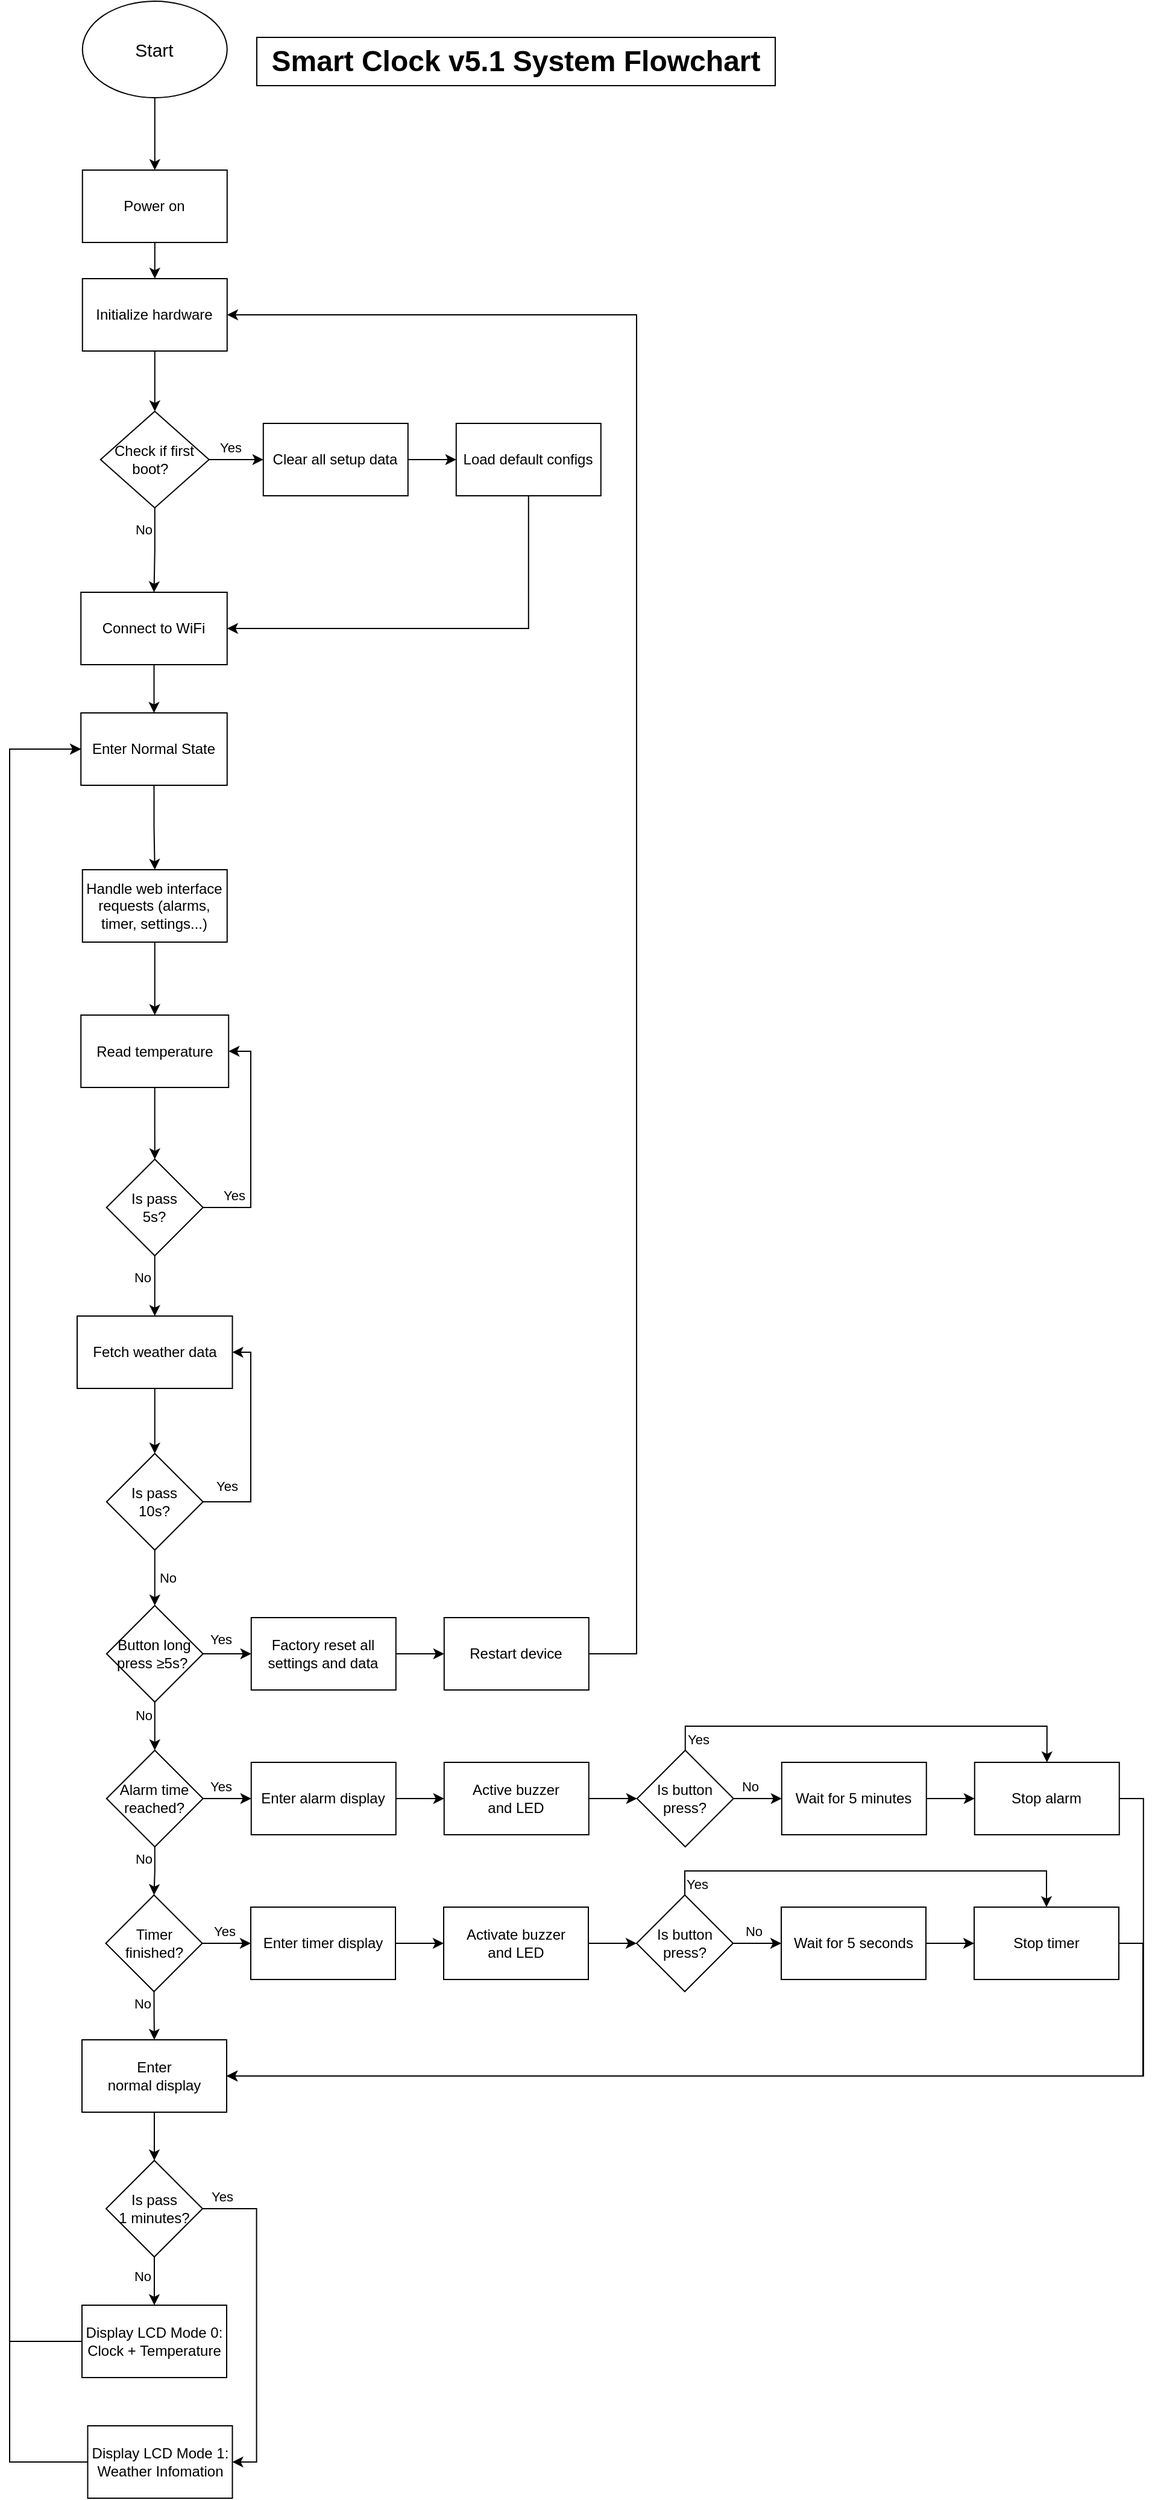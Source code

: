 <mxfile version="28.0.5">
  <diagram id="W_tIODRFpuCjmkMrIx5c" name="Trang-1">
    <mxGraphModel dx="1737" dy="200" grid="1" gridSize="10" guides="1" tooltips="1" connect="1" arrows="1" fold="1" page="1" pageScale="1" pageWidth="1169" pageHeight="827" background="none" math="0" shadow="0">
      <root>
        <mxCell id="0" />
        <mxCell id="1" parent="0" />
        <mxCell id="GLhe2Kuq0IlxSYnBa73q-52" value="" style="edgeStyle=orthogonalEdgeStyle;rounded=0;orthogonalLoop=1;jettySize=auto;html=1;" parent="1" source="GLhe2Kuq0IlxSYnBa73q-1" target="GLhe2Kuq0IlxSYnBa73q-2" edge="1">
          <mxGeometry relative="1" as="geometry" />
        </mxCell>
        <mxCell id="GLhe2Kuq0IlxSYnBa73q-1" value="&lt;font style=&quot;font-size: 15px;&quot;&gt;Start&lt;/font&gt;" style="ellipse;whiteSpace=wrap;html=1;strokeWidth=1;" parent="1" vertex="1">
          <mxGeometry x="220.39" y="1250" width="120" height="80" as="geometry" />
        </mxCell>
        <mxCell id="Title-1" value="&lt;font style=&quot;font-size: 24px;&quot;&gt;Smart Clock v5.1 System Flowchart&lt;/font&gt;" style="rounded=0;whiteSpace=wrap;html=1;fillColor=#FFFFFF;strokeColor=#000000;fontSize=16;fontStyle=1;" parent="1" vertex="1">
          <mxGeometry x="365" y="1280" width="430" height="40" as="geometry" />
        </mxCell>
        <mxCell id="GLhe2Kuq0IlxSYnBa73q-53" value="" style="edgeStyle=orthogonalEdgeStyle;rounded=0;orthogonalLoop=1;jettySize=auto;html=1;entryX=0.5;entryY=0;entryDx=0;entryDy=0;" parent="1" source="GLhe2Kuq0IlxSYnBa73q-2" target="GLhe2Kuq0IlxSYnBa73q-5" edge="1">
          <mxGeometry relative="1" as="geometry" />
        </mxCell>
        <mxCell id="GLhe2Kuq0IlxSYnBa73q-2" value="Power on" style="rounded=0;whiteSpace=wrap;html=1;strokeWidth=1;" parent="1" vertex="1">
          <mxGeometry x="220.39" y="1390" width="120" height="60" as="geometry" />
        </mxCell>
        <mxCell id="xMWZw9OLZXF2lSfb2o35-5" style="edgeStyle=orthogonalEdgeStyle;rounded=0;orthogonalLoop=1;jettySize=auto;html=1;exitX=1;exitY=0.5;exitDx=0;exitDy=0;entryX=0;entryY=0.5;entryDx=0;entryDy=0;" parent="1" source="GLhe2Kuq0IlxSYnBa73q-3" target="GLhe2Kuq0IlxSYnBa73q-7" edge="1">
          <mxGeometry relative="1" as="geometry" />
        </mxCell>
        <mxCell id="GLhe2Kuq0IlxSYnBa73q-3" value="Clear all setup data" style="rounded=0;whiteSpace=wrap;html=1;strokeWidth=1;" parent="1" vertex="1">
          <mxGeometry x="370.39" y="1600" width="120" height="60" as="geometry" />
        </mxCell>
        <mxCell id="GLhe2Kuq0IlxSYnBa73q-54" value="" style="edgeStyle=orthogonalEdgeStyle;rounded=0;orthogonalLoop=1;jettySize=auto;html=1;" parent="1" source="GLhe2Kuq0IlxSYnBa73q-4" target="GLhe2Kuq0IlxSYnBa73q-3" edge="1">
          <mxGeometry relative="1" as="geometry" />
        </mxCell>
        <mxCell id="GLhe2Kuq0IlxSYnBa73q-58" value="Yes" style="edgeLabel;html=1;align=center;verticalAlign=middle;resizable=0;points=[];" parent="GLhe2Kuq0IlxSYnBa73q-54" vertex="1" connectable="0">
          <mxGeometry x="-0.192" y="1" relative="1" as="geometry">
            <mxPoint x="-1" y="-9" as="offset" />
          </mxGeometry>
        </mxCell>
        <mxCell id="8kBhJZ6nKaIt0Slx5SDv-23" style="edgeStyle=orthogonalEdgeStyle;rounded=0;orthogonalLoop=1;jettySize=auto;html=1;exitX=0.5;exitY=1;exitDx=0;exitDy=0;entryX=0.5;entryY=0;entryDx=0;entryDy=0;" parent="1" source="GLhe2Kuq0IlxSYnBa73q-4" target="GLhe2Kuq0IlxSYnBa73q-6" edge="1">
          <mxGeometry relative="1" as="geometry" />
        </mxCell>
        <mxCell id="8kBhJZ6nKaIt0Slx5SDv-24" value="No" style="edgeLabel;html=1;align=center;verticalAlign=middle;resizable=0;points=[];" parent="8kBhJZ6nKaIt0Slx5SDv-23" vertex="1" connectable="0">
          <mxGeometry x="-0.513" relative="1" as="geometry">
            <mxPoint x="-10" y="1" as="offset" />
          </mxGeometry>
        </mxCell>
        <mxCell id="GLhe2Kuq0IlxSYnBa73q-4" value="&lt;div&gt;Check if first boot?&amp;nbsp;&amp;nbsp;&lt;/div&gt;" style="rhombus;whiteSpace=wrap;html=1;strokeWidth=1;" parent="1" vertex="1">
          <mxGeometry x="235.39" y="1590" width="90" height="80" as="geometry" />
        </mxCell>
        <mxCell id="xMWZw9OLZXF2lSfb2o35-1" style="edgeStyle=orthogonalEdgeStyle;rounded=0;orthogonalLoop=1;jettySize=auto;html=1;exitX=0.5;exitY=1;exitDx=0;exitDy=0;entryX=0.5;entryY=0;entryDx=0;entryDy=0;" parent="1" source="GLhe2Kuq0IlxSYnBa73q-5" target="GLhe2Kuq0IlxSYnBa73q-4" edge="1">
          <mxGeometry relative="1" as="geometry" />
        </mxCell>
        <mxCell id="GLhe2Kuq0IlxSYnBa73q-5" value="Initialize hardware" style="rounded=0;whiteSpace=wrap;html=1;strokeWidth=1;" parent="1" vertex="1">
          <mxGeometry x="220.39" y="1480" width="120" height="60" as="geometry" />
        </mxCell>
        <mxCell id="xMWZw9OLZXF2lSfb2o35-7" style="edgeStyle=orthogonalEdgeStyle;rounded=0;orthogonalLoop=1;jettySize=auto;html=1;exitX=0.5;exitY=1;exitDx=0;exitDy=0;entryX=0.5;entryY=0;entryDx=0;entryDy=0;" parent="1" source="GLhe2Kuq0IlxSYnBa73q-6" target="GLhe2Kuq0IlxSYnBa73q-8" edge="1">
          <mxGeometry relative="1" as="geometry" />
        </mxCell>
        <mxCell id="GLhe2Kuq0IlxSYnBa73q-6" value="Connect to WiFi" style="rounded=0;whiteSpace=wrap;html=1;strokeWidth=1;" parent="1" vertex="1">
          <mxGeometry x="219.12" y="1740" width="121.27" height="60" as="geometry" />
        </mxCell>
        <mxCell id="8kBhJZ6nKaIt0Slx5SDv-79" style="edgeStyle=orthogonalEdgeStyle;rounded=0;orthogonalLoop=1;jettySize=auto;html=1;exitX=0.5;exitY=1;exitDx=0;exitDy=0;entryX=1;entryY=0.5;entryDx=0;entryDy=0;" parent="1" source="GLhe2Kuq0IlxSYnBa73q-7" target="GLhe2Kuq0IlxSYnBa73q-6" edge="1">
          <mxGeometry relative="1" as="geometry" />
        </mxCell>
        <mxCell id="GLhe2Kuq0IlxSYnBa73q-7" value="Load default configs" style="rounded=0;whiteSpace=wrap;html=1;strokeWidth=1;" parent="1" vertex="1">
          <mxGeometry x="530.39" y="1600" width="120" height="60" as="geometry" />
        </mxCell>
        <mxCell id="8kBhJZ6nKaIt0Slx5SDv-40" value="" style="edgeStyle=orthogonalEdgeStyle;rounded=0;orthogonalLoop=1;jettySize=auto;html=1;" parent="1" source="GLhe2Kuq0IlxSYnBa73q-8" target="GLhe2Kuq0IlxSYnBa73q-14" edge="1">
          <mxGeometry relative="1" as="geometry" />
        </mxCell>
        <mxCell id="GLhe2Kuq0IlxSYnBa73q-8" value="Enter Normal State" style="rounded=0;whiteSpace=wrap;html=1;strokeWidth=1;" parent="1" vertex="1">
          <mxGeometry x="219.12" y="1840" width="121.27" height="60" as="geometry" />
        </mxCell>
        <mxCell id="8kBhJZ6nKaIt0Slx5SDv-30" value="" style="edgeStyle=orthogonalEdgeStyle;rounded=0;orthogonalLoop=1;jettySize=auto;html=1;" parent="1" source="GLhe2Kuq0IlxSYnBa73q-11" target="8kBhJZ6nKaIt0Slx5SDv-29" edge="1">
          <mxGeometry relative="1" as="geometry" />
        </mxCell>
        <mxCell id="GLhe2Kuq0IlxSYnBa73q-11" value="Read temperature" style="rounded=0;whiteSpace=wrap;html=1;strokeWidth=1;" parent="1" vertex="1">
          <mxGeometry x="219.12" y="2090.5" width="122.5" height="60" as="geometry" />
        </mxCell>
        <mxCell id="8kBhJZ6nKaIt0Slx5SDv-36" value="" style="edgeStyle=orthogonalEdgeStyle;rounded=0;orthogonalLoop=1;jettySize=auto;html=1;" parent="1" source="GLhe2Kuq0IlxSYnBa73q-13" target="8kBhJZ6nKaIt0Slx5SDv-35" edge="1">
          <mxGeometry relative="1" as="geometry" />
        </mxCell>
        <mxCell id="GLhe2Kuq0IlxSYnBa73q-13" value="Fetch weather data" style="rounded=0;whiteSpace=wrap;html=1;" parent="1" vertex="1">
          <mxGeometry x="216" y="2340" width="128.75" height="60" as="geometry" />
        </mxCell>
        <mxCell id="GZuMhr4VgQg-RMSn4dlr-65" style="edgeStyle=orthogonalEdgeStyle;rounded=0;orthogonalLoop=1;jettySize=auto;html=1;exitX=0.5;exitY=1;exitDx=0;exitDy=0;entryX=0.5;entryY=0;entryDx=0;entryDy=0;" parent="1" source="GLhe2Kuq0IlxSYnBa73q-14" target="GLhe2Kuq0IlxSYnBa73q-11" edge="1">
          <mxGeometry relative="1" as="geometry" />
        </mxCell>
        <mxCell id="GLhe2Kuq0IlxSYnBa73q-14" value="Handle web interface requests (alarms, timer, settings...)" style="rounded=0;whiteSpace=wrap;html=1;" parent="1" vertex="1">
          <mxGeometry x="220.39" y="1970" width="120" height="60" as="geometry" />
        </mxCell>
        <mxCell id="GLhe2Kuq0IlxSYnBa73q-80" value="" style="edgeStyle=orthogonalEdgeStyle;rounded=0;orthogonalLoop=1;jettySize=auto;html=1;entryX=0.5;entryY=0;entryDx=0;entryDy=0;exitX=0.5;exitY=1;exitDx=0;exitDy=0;" parent="1" source="8kBhJZ6nKaIt0Slx5SDv-35" target="GLhe2Kuq0IlxSYnBa73q-109" edge="1">
          <mxGeometry relative="1" as="geometry">
            <mxPoint x="220" y="1710" as="targetPoint" />
            <mxPoint x="231.333" y="1660" as="sourcePoint" />
          </mxGeometry>
        </mxCell>
        <mxCell id="8kBhJZ6nKaIt0Slx5SDv-41" value="No" style="edgeLabel;html=1;align=center;verticalAlign=middle;resizable=0;points=[];" parent="GLhe2Kuq0IlxSYnBa73q-80" vertex="1" connectable="0">
          <mxGeometry x="-0.286" y="3" relative="1" as="geometry">
            <mxPoint x="7" y="6" as="offset" />
          </mxGeometry>
        </mxCell>
        <mxCell id="GLhe2Kuq0IlxSYnBa73q-112" value="" style="edgeStyle=orthogonalEdgeStyle;rounded=0;orthogonalLoop=1;jettySize=auto;html=1;" parent="1" source="GLhe2Kuq0IlxSYnBa73q-31" target="GLhe2Kuq0IlxSYnBa73q-32" edge="1">
          <mxGeometry relative="1" as="geometry" />
        </mxCell>
        <mxCell id="GLhe2Kuq0IlxSYnBa73q-31" value="Factory reset all settings and data" style="rounded=0;whiteSpace=wrap;html=1;" parent="1" vertex="1">
          <mxGeometry x="360.39" y="2590" width="120" height="60" as="geometry" />
        </mxCell>
        <mxCell id="GZuMhr4VgQg-RMSn4dlr-63" style="edgeStyle=orthogonalEdgeStyle;rounded=0;orthogonalLoop=1;jettySize=auto;html=1;exitX=1;exitY=0.5;exitDx=0;exitDy=0;entryX=1;entryY=0.5;entryDx=0;entryDy=0;" parent="1" source="GLhe2Kuq0IlxSYnBa73q-32" target="GLhe2Kuq0IlxSYnBa73q-5" edge="1">
          <mxGeometry relative="1" as="geometry">
            <mxPoint x="680" y="2500" as="targetPoint" />
            <Array as="points">
              <mxPoint x="680" y="2620" />
              <mxPoint x="680" y="1510" />
            </Array>
          </mxGeometry>
        </mxCell>
        <mxCell id="GLhe2Kuq0IlxSYnBa73q-32" value="Restart device" style="rounded=0;whiteSpace=wrap;html=1;" parent="1" vertex="1">
          <mxGeometry x="520.39" y="2590" width="120" height="60" as="geometry" />
        </mxCell>
        <mxCell id="GLhe2Kuq0IlxSYnBa73q-118" value="" style="edgeStyle=orthogonalEdgeStyle;rounded=0;orthogonalLoop=1;jettySize=auto;html=1;" parent="1" source="GLhe2Kuq0IlxSYnBa73q-35" target="GLhe2Kuq0IlxSYnBa73q-36" edge="1">
          <mxGeometry relative="1" as="geometry" />
        </mxCell>
        <mxCell id="GLhe2Kuq0IlxSYnBa73q-35" value="Enter alarm display" style="rounded=0;whiteSpace=wrap;html=1;" parent="1" vertex="1">
          <mxGeometry x="360.38" y="2710" width="120" height="60" as="geometry" />
        </mxCell>
        <mxCell id="8kBhJZ6nKaIt0Slx5SDv-2" value="" style="edgeStyle=orthogonalEdgeStyle;rounded=0;orthogonalLoop=1;jettySize=auto;html=1;" parent="1" source="GLhe2Kuq0IlxSYnBa73q-36" target="8kBhJZ6nKaIt0Slx5SDv-1" edge="1">
          <mxGeometry relative="1" as="geometry" />
        </mxCell>
        <mxCell id="GLhe2Kuq0IlxSYnBa73q-36" value="Active buzzer &lt;br&gt;and LED" style="rounded=0;whiteSpace=wrap;html=1;" parent="1" vertex="1">
          <mxGeometry x="520.38" y="2710" width="120" height="60" as="geometry" />
        </mxCell>
        <mxCell id="8kBhJZ6nKaIt0Slx5SDv-72" style="edgeStyle=orthogonalEdgeStyle;rounded=0;orthogonalLoop=1;jettySize=auto;html=1;exitX=1;exitY=0.5;exitDx=0;exitDy=0;entryX=1;entryY=0.5;entryDx=0;entryDy=0;" parent="1" source="GLhe2Kuq0IlxSYnBa73q-38" target="GLhe2Kuq0IlxSYnBa73q-44" edge="1">
          <mxGeometry relative="1" as="geometry" />
        </mxCell>
        <mxCell id="GLhe2Kuq0IlxSYnBa73q-38" value="Stop alarm" style="rounded=0;whiteSpace=wrap;html=1;" parent="1" vertex="1">
          <mxGeometry x="960.38" y="2710" width="120" height="60" as="geometry" />
        </mxCell>
        <mxCell id="GLhe2Kuq0IlxSYnBa73q-128" value="" style="edgeStyle=orthogonalEdgeStyle;rounded=0;orthogonalLoop=1;jettySize=auto;html=1;" parent="1" source="GLhe2Kuq0IlxSYnBa73q-41" target="GLhe2Kuq0IlxSYnBa73q-42" edge="1">
          <mxGeometry relative="1" as="geometry" />
        </mxCell>
        <mxCell id="GLhe2Kuq0IlxSYnBa73q-41" value="Enter&amp;nbsp;&lt;span style=&quot;background-color: transparent; color: light-dark(rgb(0, 0, 0), rgb(255, 255, 255));&quot;&gt;timer display&lt;/span&gt;" style="rounded=0;whiteSpace=wrap;html=1;" parent="1" vertex="1">
          <mxGeometry x="360" y="2830" width="120" height="60" as="geometry" />
        </mxCell>
        <mxCell id="8kBhJZ6nKaIt0Slx5SDv-13" value="" style="edgeStyle=orthogonalEdgeStyle;rounded=0;orthogonalLoop=1;jettySize=auto;html=1;" parent="1" source="GLhe2Kuq0IlxSYnBa73q-42" target="8kBhJZ6nKaIt0Slx5SDv-12" edge="1">
          <mxGeometry relative="1" as="geometry" />
        </mxCell>
        <mxCell id="GLhe2Kuq0IlxSYnBa73q-42" value="Activate buzzer &lt;br&gt;and LED" style="rounded=0;whiteSpace=wrap;html=1;" parent="1" vertex="1">
          <mxGeometry x="520" y="2830" width="120" height="60" as="geometry" />
        </mxCell>
        <mxCell id="8kBhJZ6nKaIt0Slx5SDv-68" style="edgeStyle=orthogonalEdgeStyle;rounded=0;orthogonalLoop=1;jettySize=auto;html=1;exitX=0.5;exitY=1;exitDx=0;exitDy=0;entryX=0.5;entryY=0;entryDx=0;entryDy=0;" parent="1" source="GLhe2Kuq0IlxSYnBa73q-44" target="8kBhJZ6nKaIt0Slx5SDv-48" edge="1">
          <mxGeometry relative="1" as="geometry" />
        </mxCell>
        <mxCell id="GLhe2Kuq0IlxSYnBa73q-44" value="Enter &lt;br&gt;normal display" style="rounded=0;whiteSpace=wrap;html=1;" parent="1" vertex="1">
          <mxGeometry x="220" y="2940" width="120" height="60" as="geometry" />
        </mxCell>
        <mxCell id="GLhe2Kuq0IlxSYnBa73q-134" value="" style="edgeStyle=orthogonalEdgeStyle;rounded=0;orthogonalLoop=1;jettySize=auto;html=1;" parent="1" edge="1">
          <mxGeometry relative="1" as="geometry">
            <mxPoint x="480" y="3080" as="sourcePoint" />
          </mxGeometry>
        </mxCell>
        <mxCell id="GLhe2Kuq0IlxSYnBa73q-135" value="" style="edgeStyle=orthogonalEdgeStyle;rounded=0;orthogonalLoop=1;jettySize=auto;html=1;" parent="1" edge="1">
          <mxGeometry relative="1" as="geometry">
            <mxPoint x="640" y="3080" as="sourcePoint" />
          </mxGeometry>
        </mxCell>
        <mxCell id="ButtonInterrupt-Edge1" value="" style="edgeStyle=orthogonalEdgeStyle;rounded=0;orthogonalLoop=1;jettySize=auto;html=1;strokeColor=#d6b656;" parent="1" edge="1">
          <mxGeometry relative="1" as="geometry">
            <mxPoint x="470" y="1810" as="sourcePoint" />
          </mxGeometry>
        </mxCell>
        <mxCell id="ButtonInterrupt-Edge2" value="" style="edgeStyle=orthogonalEdgeStyle;rounded=0;orthogonalLoop=1;jettySize=auto;html=1;strokeColor=#d6b656;" parent="1" edge="1">
          <mxGeometry relative="1" as="geometry">
            <mxPoint x="470" y="1860" as="sourcePoint" />
          </mxGeometry>
        </mxCell>
        <mxCell id="GLhe2Kuq0IlxSYnBa73q-110" value="" style="edgeStyle=orthogonalEdgeStyle;rounded=0;orthogonalLoop=1;jettySize=auto;html=1;exitX=1;exitY=0.5;exitDx=0;exitDy=0;" parent="1" source="GLhe2Kuq0IlxSYnBa73q-109" target="GLhe2Kuq0IlxSYnBa73q-31" edge="1">
          <mxGeometry relative="1" as="geometry">
            <mxPoint x="150" y="2481" as="sourcePoint" />
          </mxGeometry>
        </mxCell>
        <mxCell id="GLhe2Kuq0IlxSYnBa73q-111" value="Yes" style="edgeLabel;html=1;align=center;verticalAlign=middle;resizable=0;points=[];" parent="GLhe2Kuq0IlxSYnBa73q-110" vertex="1" connectable="0">
          <mxGeometry x="-0.263" y="1" relative="1" as="geometry">
            <mxPoint y="-11" as="offset" />
          </mxGeometry>
        </mxCell>
        <mxCell id="GZuMhr4VgQg-RMSn4dlr-56" style="edgeStyle=orthogonalEdgeStyle;rounded=0;orthogonalLoop=1;jettySize=auto;html=1;exitX=0.5;exitY=1;exitDx=0;exitDy=0;entryX=0.5;entryY=0;entryDx=0;entryDy=0;" parent="1" source="GLhe2Kuq0IlxSYnBa73q-109" target="GLhe2Kuq0IlxSYnBa73q-116" edge="1">
          <mxGeometry relative="1" as="geometry" />
        </mxCell>
        <mxCell id="GZuMhr4VgQg-RMSn4dlr-57" value="No" style="edgeLabel;html=1;align=center;verticalAlign=middle;resizable=0;points=[];" parent="GZuMhr4VgQg-RMSn4dlr-56" vertex="1" connectable="0">
          <mxGeometry x="-0.267" y="-1" relative="1" as="geometry">
            <mxPoint x="-9" y="-4" as="offset" />
          </mxGeometry>
        </mxCell>
        <mxCell id="GLhe2Kuq0IlxSYnBa73q-109" value="Button long press&amp;nbsp;≥5s?&amp;nbsp;" style="rhombus;whiteSpace=wrap;html=1;" parent="1" vertex="1">
          <mxGeometry x="240.39" y="2580" width="80" height="80" as="geometry" />
        </mxCell>
        <mxCell id="GLhe2Kuq0IlxSYnBa73q-117" value="" style="edgeStyle=orthogonalEdgeStyle;rounded=0;orthogonalLoop=1;jettySize=auto;html=1;" parent="1" source="GLhe2Kuq0IlxSYnBa73q-116" target="GLhe2Kuq0IlxSYnBa73q-35" edge="1">
          <mxGeometry relative="1" as="geometry" />
        </mxCell>
        <mxCell id="GLhe2Kuq0IlxSYnBa73q-123" value="Yes" style="edgeLabel;html=1;align=center;verticalAlign=middle;resizable=0;points=[];" parent="GLhe2Kuq0IlxSYnBa73q-117" vertex="1" connectable="0">
          <mxGeometry x="-0.2" y="-1" relative="1" as="geometry">
            <mxPoint x="-2" y="-11" as="offset" />
          </mxGeometry>
        </mxCell>
        <mxCell id="GLhe2Kuq0IlxSYnBa73q-124" style="edgeStyle=orthogonalEdgeStyle;rounded=0;orthogonalLoop=1;jettySize=auto;html=1;exitX=0.5;exitY=1;exitDx=0;exitDy=0;entryX=0.5;entryY=0;entryDx=0;entryDy=0;" parent="1" source="GLhe2Kuq0IlxSYnBa73q-116" target="GLhe2Kuq0IlxSYnBa73q-125" edge="1">
          <mxGeometry relative="1" as="geometry">
            <mxPoint x="280" y="2820" as="targetPoint" />
            <Array as="points" />
          </mxGeometry>
        </mxCell>
        <mxCell id="GLhe2Kuq0IlxSYnBa73q-143" value="No" style="edgeLabel;html=1;align=center;verticalAlign=middle;resizable=0;points=[];" parent="GLhe2Kuq0IlxSYnBa73q-124" vertex="1" connectable="0">
          <mxGeometry x="-0.948" y="4" relative="1" as="geometry">
            <mxPoint x="-14" y="9" as="offset" />
          </mxGeometry>
        </mxCell>
        <mxCell id="GLhe2Kuq0IlxSYnBa73q-116" value="Alarm time reached?" style="rhombus;whiteSpace=wrap;html=1;" parent="1" vertex="1">
          <mxGeometry x="240.38" y="2700" width="80" height="80" as="geometry" />
        </mxCell>
        <mxCell id="GLhe2Kuq0IlxSYnBa73q-126" value="" style="edgeStyle=orthogonalEdgeStyle;rounded=0;orthogonalLoop=1;jettySize=auto;html=1;" parent="1" source="GLhe2Kuq0IlxSYnBa73q-125" target="GLhe2Kuq0IlxSYnBa73q-41" edge="1">
          <mxGeometry relative="1" as="geometry" />
        </mxCell>
        <mxCell id="GLhe2Kuq0IlxSYnBa73q-127" value="Yes" style="edgeLabel;html=1;align=center;verticalAlign=middle;resizable=0;points=[];" parent="GLhe2Kuq0IlxSYnBa73q-126" vertex="1" connectable="0">
          <mxGeometry x="-0.4" relative="1" as="geometry">
            <mxPoint x="6" y="-10" as="offset" />
          </mxGeometry>
        </mxCell>
        <mxCell id="8kBhJZ6nKaIt0Slx5SDv-69" style="edgeStyle=orthogonalEdgeStyle;rounded=0;orthogonalLoop=1;jettySize=auto;html=1;exitX=0.5;exitY=1;exitDx=0;exitDy=0;entryX=0.5;entryY=0;entryDx=0;entryDy=0;" parent="1" source="GLhe2Kuq0IlxSYnBa73q-125" target="GLhe2Kuq0IlxSYnBa73q-44" edge="1">
          <mxGeometry relative="1" as="geometry" />
        </mxCell>
        <mxCell id="8kBhJZ6nKaIt0Slx5SDv-78" value="No" style="edgeLabel;html=1;align=center;verticalAlign=middle;resizable=0;points=[];" parent="8kBhJZ6nKaIt0Slx5SDv-69" vertex="1" connectable="0">
          <mxGeometry x="-0.164" relative="1" as="geometry">
            <mxPoint x="-10" y="-7" as="offset" />
          </mxGeometry>
        </mxCell>
        <mxCell id="GLhe2Kuq0IlxSYnBa73q-125" value="Timer finished?" style="rhombus;whiteSpace=wrap;html=1;" parent="1" vertex="1">
          <mxGeometry x="239.75" y="2820" width="80" height="80" as="geometry" />
        </mxCell>
        <mxCell id="GLhe2Kuq0IlxSYnBa73q-137" style="edgeStyle=orthogonalEdgeStyle;rounded=0;orthogonalLoop=1;jettySize=auto;html=1;exitX=1;exitY=0.5;exitDx=0;exitDy=0;entryX=0;entryY=0.5;entryDx=0;entryDy=0;" parent="1" edge="1">
          <mxGeometry relative="1" as="geometry">
            <mxPoint x="320" y="3080" as="sourcePoint" />
          </mxGeometry>
        </mxCell>
        <mxCell id="GLhe2Kuq0IlxSYnBa73q-138" value="Yes" style="edgeLabel;html=1;align=center;verticalAlign=middle;resizable=0;points=[];" parent="GLhe2Kuq0IlxSYnBa73q-137" vertex="1" connectable="0">
          <mxGeometry x="-0.438" y="-1" relative="1" as="geometry">
            <mxPoint x="7" y="-11" as="offset" />
          </mxGeometry>
        </mxCell>
        <mxCell id="8kBhJZ6nKaIt0Slx5SDv-26" value="" style="edgeStyle=orthogonalEdgeStyle;rounded=0;orthogonalLoop=1;jettySize=auto;html=1;entryX=0;entryY=0.5;entryDx=0;entryDy=0;exitX=0;exitY=0.5;exitDx=0;exitDy=0;" parent="1" source="8kBhJZ6nKaIt0Slx5SDv-50" target="GLhe2Kuq0IlxSYnBa73q-8" edge="1">
          <mxGeometry relative="1" as="geometry">
            <mxPoint x="40" y="3230" as="sourcePoint" />
            <Array as="points">
              <mxPoint x="160" y="3290" />
              <mxPoint x="160" y="1870" />
            </Array>
          </mxGeometry>
        </mxCell>
        <mxCell id="8kBhJZ6nKaIt0Slx5SDv-7" value="" style="edgeStyle=orthogonalEdgeStyle;rounded=0;orthogonalLoop=1;jettySize=auto;html=1;" parent="1" source="8kBhJZ6nKaIt0Slx5SDv-1" target="8kBhJZ6nKaIt0Slx5SDv-5" edge="1">
          <mxGeometry relative="1" as="geometry" />
        </mxCell>
        <mxCell id="8kBhJZ6nKaIt0Slx5SDv-11" value="No" style="edgeLabel;html=1;align=center;verticalAlign=middle;resizable=0;points=[];" parent="8kBhJZ6nKaIt0Slx5SDv-7" vertex="1" connectable="0">
          <mxGeometry x="-0.33" y="4" relative="1" as="geometry">
            <mxPoint y="-6" as="offset" />
          </mxGeometry>
        </mxCell>
        <mxCell id="8kBhJZ6nKaIt0Slx5SDv-9" style="edgeStyle=orthogonalEdgeStyle;rounded=0;orthogonalLoop=1;jettySize=auto;html=1;exitX=0.5;exitY=0;exitDx=0;exitDy=0;entryX=0.5;entryY=0;entryDx=0;entryDy=0;" parent="1" source="8kBhJZ6nKaIt0Slx5SDv-1" target="GLhe2Kuq0IlxSYnBa73q-38" edge="1">
          <mxGeometry relative="1" as="geometry">
            <Array as="points">
              <mxPoint x="720" y="2680" />
              <mxPoint x="1020" y="2680" />
            </Array>
          </mxGeometry>
        </mxCell>
        <mxCell id="8kBhJZ6nKaIt0Slx5SDv-10" value="Yes" style="edgeLabel;html=1;align=center;verticalAlign=middle;resizable=0;points=[];" parent="8kBhJZ6nKaIt0Slx5SDv-9" vertex="1" connectable="0">
          <mxGeometry x="-0.931" y="3" relative="1" as="geometry">
            <mxPoint x="13" y="3" as="offset" />
          </mxGeometry>
        </mxCell>
        <mxCell id="8kBhJZ6nKaIt0Slx5SDv-1" value="Is button press?" style="rhombus;whiteSpace=wrap;html=1;rounded=0;" parent="1" vertex="1">
          <mxGeometry x="680.38" y="2700" width="80" height="80" as="geometry" />
        </mxCell>
        <mxCell id="8kBhJZ6nKaIt0Slx5SDv-8" value="" style="edgeStyle=orthogonalEdgeStyle;rounded=0;orthogonalLoop=1;jettySize=auto;html=1;" parent="1" source="8kBhJZ6nKaIt0Slx5SDv-5" target="GLhe2Kuq0IlxSYnBa73q-38" edge="1">
          <mxGeometry relative="1" as="geometry" />
        </mxCell>
        <mxCell id="8kBhJZ6nKaIt0Slx5SDv-5" value="Wait for 5 minutes" style="rounded=0;whiteSpace=wrap;html=1;" parent="1" vertex="1">
          <mxGeometry x="800.38" y="2710" width="120" height="60" as="geometry" />
        </mxCell>
        <mxCell id="8kBhJZ6nKaIt0Slx5SDv-15" value="" style="edgeStyle=orthogonalEdgeStyle;rounded=0;orthogonalLoop=1;jettySize=auto;html=1;" parent="1" source="8kBhJZ6nKaIt0Slx5SDv-12" target="8kBhJZ6nKaIt0Slx5SDv-14" edge="1">
          <mxGeometry relative="1" as="geometry" />
        </mxCell>
        <mxCell id="8kBhJZ6nKaIt0Slx5SDv-21" value="No" style="edgeLabel;html=1;align=center;verticalAlign=middle;resizable=0;points=[];" parent="8kBhJZ6nKaIt0Slx5SDv-15" vertex="1" connectable="0">
          <mxGeometry x="-0.18" relative="1" as="geometry">
            <mxPoint y="-10" as="offset" />
          </mxGeometry>
        </mxCell>
        <mxCell id="8kBhJZ6nKaIt0Slx5SDv-19" style="edgeStyle=orthogonalEdgeStyle;rounded=0;orthogonalLoop=1;jettySize=auto;html=1;exitX=0.5;exitY=0;exitDx=0;exitDy=0;entryX=0.5;entryY=0;entryDx=0;entryDy=0;" parent="1" source="8kBhJZ6nKaIt0Slx5SDv-12" target="8kBhJZ6nKaIt0Slx5SDv-16" edge="1">
          <mxGeometry relative="1" as="geometry">
            <Array as="points">
              <mxPoint x="720" y="2800" />
              <mxPoint x="1020" y="2800" />
            </Array>
          </mxGeometry>
        </mxCell>
        <mxCell id="8kBhJZ6nKaIt0Slx5SDv-20" value="Yes" style="edgeLabel;html=1;align=center;verticalAlign=middle;resizable=0;points=[];" parent="8kBhJZ6nKaIt0Slx5SDv-19" vertex="1" connectable="0">
          <mxGeometry x="-0.915" y="-1" relative="1" as="geometry">
            <mxPoint x="9" y="6" as="offset" />
          </mxGeometry>
        </mxCell>
        <mxCell id="8kBhJZ6nKaIt0Slx5SDv-12" value="Is button press?" style="rhombus;whiteSpace=wrap;html=1;rounded=0;" parent="1" vertex="1">
          <mxGeometry x="680" y="2820" width="80" height="80" as="geometry" />
        </mxCell>
        <mxCell id="8kBhJZ6nKaIt0Slx5SDv-17" value="" style="edgeStyle=orthogonalEdgeStyle;rounded=0;orthogonalLoop=1;jettySize=auto;html=1;" parent="1" source="8kBhJZ6nKaIt0Slx5SDv-14" target="8kBhJZ6nKaIt0Slx5SDv-16" edge="1">
          <mxGeometry relative="1" as="geometry" />
        </mxCell>
        <mxCell id="8kBhJZ6nKaIt0Slx5SDv-14" value="Wait for 5 seconds" style="whiteSpace=wrap;html=1;rounded=0;" parent="1" vertex="1">
          <mxGeometry x="800" y="2830" width="120" height="60" as="geometry" />
        </mxCell>
        <mxCell id="8kBhJZ6nKaIt0Slx5SDv-70" style="edgeStyle=orthogonalEdgeStyle;rounded=0;orthogonalLoop=1;jettySize=auto;html=1;exitX=1;exitY=0.5;exitDx=0;exitDy=0;entryX=1;entryY=0.5;entryDx=0;entryDy=0;" parent="1" source="8kBhJZ6nKaIt0Slx5SDv-16" target="GLhe2Kuq0IlxSYnBa73q-44" edge="1">
          <mxGeometry relative="1" as="geometry" />
        </mxCell>
        <mxCell id="8kBhJZ6nKaIt0Slx5SDv-16" value="Stop timer" style="whiteSpace=wrap;html=1;rounded=0;" parent="1" vertex="1">
          <mxGeometry x="960" y="2830" width="120" height="60" as="geometry" />
        </mxCell>
        <mxCell id="8kBhJZ6nKaIt0Slx5SDv-31" style="edgeStyle=orthogonalEdgeStyle;rounded=0;orthogonalLoop=1;jettySize=auto;html=1;exitX=1;exitY=0.5;exitDx=0;exitDy=0;entryX=1;entryY=0.5;entryDx=0;entryDy=0;" parent="1" source="8kBhJZ6nKaIt0Slx5SDv-29" target="GLhe2Kuq0IlxSYnBa73q-11" edge="1">
          <mxGeometry relative="1" as="geometry">
            <Array as="points">
              <mxPoint x="360" y="2250" />
              <mxPoint x="360" y="2121" />
            </Array>
          </mxGeometry>
        </mxCell>
        <mxCell id="8kBhJZ6nKaIt0Slx5SDv-32" value="Yes" style="edgeLabel;html=1;align=center;verticalAlign=middle;resizable=0;points=[];" parent="8kBhJZ6nKaIt0Slx5SDv-31" vertex="1" connectable="0">
          <mxGeometry x="-0.728" y="1" relative="1" as="geometry">
            <mxPoint y="-9" as="offset" />
          </mxGeometry>
        </mxCell>
        <mxCell id="8kBhJZ6nKaIt0Slx5SDv-33" style="edgeStyle=orthogonalEdgeStyle;rounded=0;orthogonalLoop=1;jettySize=auto;html=1;exitX=0.5;exitY=1;exitDx=0;exitDy=0;entryX=0.5;entryY=0;entryDx=0;entryDy=0;" parent="1" source="8kBhJZ6nKaIt0Slx5SDv-29" target="GLhe2Kuq0IlxSYnBa73q-13" edge="1">
          <mxGeometry relative="1" as="geometry" />
        </mxCell>
        <mxCell id="8kBhJZ6nKaIt0Slx5SDv-39" value="No" style="edgeLabel;html=1;align=center;verticalAlign=middle;resizable=0;points=[];" parent="8kBhJZ6nKaIt0Slx5SDv-33" vertex="1" connectable="0">
          <mxGeometry x="-0.283" y="-2" relative="1" as="geometry">
            <mxPoint x="-9" as="offset" />
          </mxGeometry>
        </mxCell>
        <mxCell id="8kBhJZ6nKaIt0Slx5SDv-29" value="Is pass&lt;br&gt;5s?" style="rhombus;whiteSpace=wrap;html=1;rounded=0;strokeWidth=1;" parent="1" vertex="1">
          <mxGeometry x="240.37" y="2210" width="80" height="80" as="geometry" />
        </mxCell>
        <mxCell id="lDU1sBZHc6aSczLGMpa4-1" style="edgeStyle=orthogonalEdgeStyle;rounded=0;orthogonalLoop=1;jettySize=auto;html=1;exitX=1;exitY=0.5;exitDx=0;exitDy=0;entryX=1;entryY=0.5;entryDx=0;entryDy=0;" edge="1" parent="1" source="8kBhJZ6nKaIt0Slx5SDv-35" target="GLhe2Kuq0IlxSYnBa73q-13">
          <mxGeometry relative="1" as="geometry">
            <Array as="points">
              <mxPoint x="360" y="2494" />
              <mxPoint x="360" y="2370" />
            </Array>
          </mxGeometry>
        </mxCell>
        <mxCell id="lDU1sBZHc6aSczLGMpa4-2" value="Yes" style="edgeLabel;html=1;align=center;verticalAlign=middle;resizable=0;points=[];" vertex="1" connectable="0" parent="lDU1sBZHc6aSczLGMpa4-1">
          <mxGeometry x="-0.802" y="1" relative="1" as="geometry">
            <mxPoint x="2" y="-12" as="offset" />
          </mxGeometry>
        </mxCell>
        <mxCell id="8kBhJZ6nKaIt0Slx5SDv-35" value="Is pass &lt;br&gt;10s?" style="rhombus;whiteSpace=wrap;html=1;rounded=0;" parent="1" vertex="1">
          <mxGeometry x="240.385" y="2454" width="80" height="80" as="geometry" />
        </mxCell>
        <mxCell id="8kBhJZ6nKaIt0Slx5SDv-77" style="edgeStyle=orthogonalEdgeStyle;rounded=0;orthogonalLoop=1;jettySize=auto;html=1;exitX=0;exitY=0.5;exitDx=0;exitDy=0;entryX=0;entryY=0.5;entryDx=0;entryDy=0;" parent="1" source="8kBhJZ6nKaIt0Slx5SDv-46" target="GLhe2Kuq0IlxSYnBa73q-8" edge="1">
          <mxGeometry relative="1" as="geometry">
            <Array as="points">
              <mxPoint x="160" y="3190" />
              <mxPoint x="160" y="1870" />
            </Array>
          </mxGeometry>
        </mxCell>
        <mxCell id="8kBhJZ6nKaIt0Slx5SDv-46" value="Display LCD Mode 0:&lt;div&gt;Clock + Temperature&lt;/div&gt;" style="whiteSpace=wrap;html=1;" parent="1" vertex="1">
          <mxGeometry x="220" y="3160" width="120" height="60" as="geometry" />
        </mxCell>
        <mxCell id="8kBhJZ6nKaIt0Slx5SDv-64" style="edgeStyle=orthogonalEdgeStyle;rounded=0;orthogonalLoop=1;jettySize=auto;html=1;exitX=0.5;exitY=1;exitDx=0;exitDy=0;entryX=0.5;entryY=0;entryDx=0;entryDy=0;" parent="1" source="8kBhJZ6nKaIt0Slx5SDv-48" target="8kBhJZ6nKaIt0Slx5SDv-46" edge="1">
          <mxGeometry relative="1" as="geometry" />
        </mxCell>
        <mxCell id="8kBhJZ6nKaIt0Slx5SDv-66" value="No" style="edgeLabel;html=1;align=center;verticalAlign=middle;resizable=0;points=[];" parent="8kBhJZ6nKaIt0Slx5SDv-64" vertex="1" connectable="0">
          <mxGeometry x="-0.228" y="-3" relative="1" as="geometry">
            <mxPoint x="-7" as="offset" />
          </mxGeometry>
        </mxCell>
        <mxCell id="8kBhJZ6nKaIt0Slx5SDv-65" style="edgeStyle=orthogonalEdgeStyle;rounded=0;orthogonalLoop=1;jettySize=auto;html=1;exitX=1;exitY=0.5;exitDx=0;exitDy=0;entryX=1;entryY=0.5;entryDx=0;entryDy=0;" parent="1" source="8kBhJZ6nKaIt0Slx5SDv-48" target="8kBhJZ6nKaIt0Slx5SDv-50" edge="1">
          <mxGeometry relative="1" as="geometry" />
        </mxCell>
        <mxCell id="8kBhJZ6nKaIt0Slx5SDv-67" value="Yes" style="edgeLabel;html=1;align=center;verticalAlign=middle;resizable=0;points=[];" parent="8kBhJZ6nKaIt0Slx5SDv-65" vertex="1" connectable="0">
          <mxGeometry x="-0.868" y="3" relative="1" as="geometry">
            <mxPoint x="-2" y="-7" as="offset" />
          </mxGeometry>
        </mxCell>
        <mxCell id="8kBhJZ6nKaIt0Slx5SDv-48" value="Is pass &lt;br&gt;1 minutes?" style="rhombus;whiteSpace=wrap;html=1;" parent="1" vertex="1">
          <mxGeometry x="240" y="3040" width="80" height="80" as="geometry" />
        </mxCell>
        <mxCell id="8kBhJZ6nKaIt0Slx5SDv-50" value="Display LCD Mode 1:&lt;br&gt;Weather Infomation" style="whiteSpace=wrap;html=1;" parent="1" vertex="1">
          <mxGeometry x="224.75" y="3260" width="120" height="60" as="geometry" />
        </mxCell>
      </root>
    </mxGraphModel>
  </diagram>
</mxfile>
